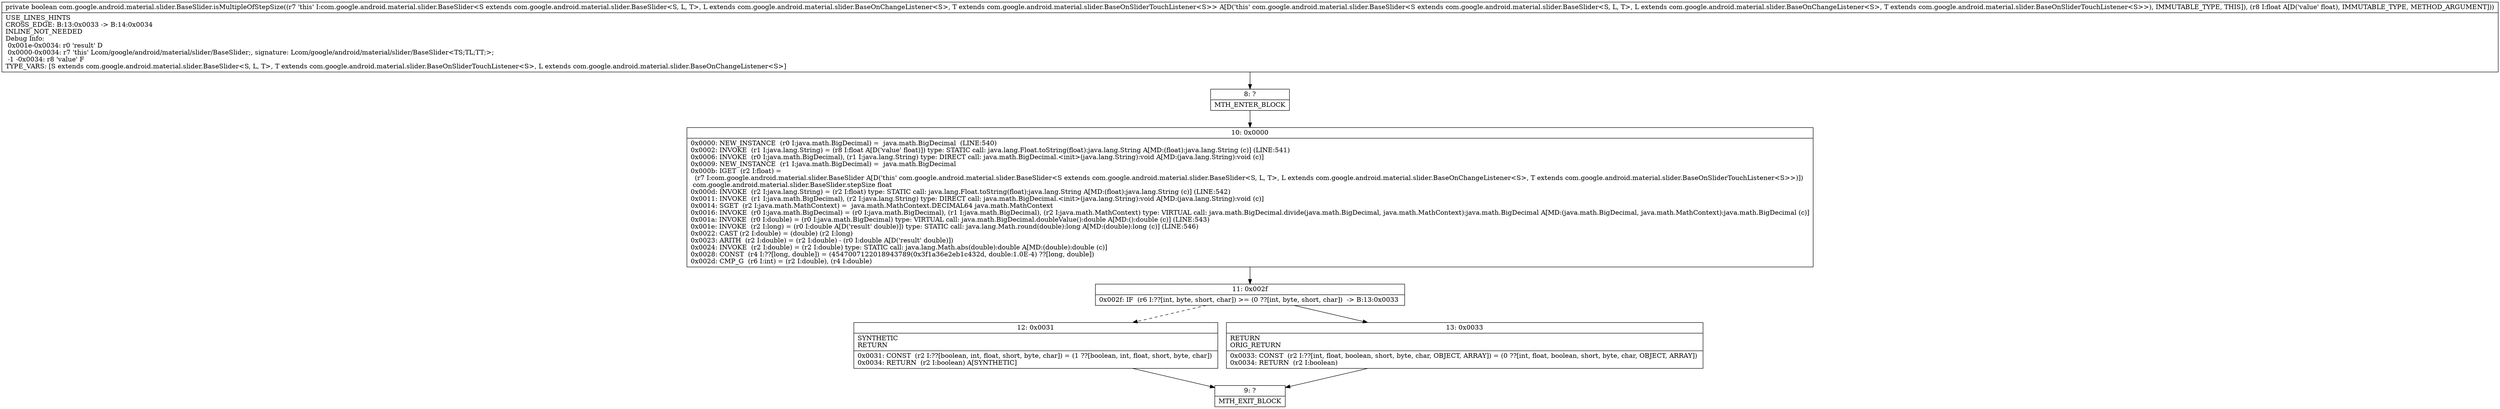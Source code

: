 digraph "CFG forcom.google.android.material.slider.BaseSlider.isMultipleOfStepSize(F)Z" {
Node_8 [shape=record,label="{8\:\ ?|MTH_ENTER_BLOCK\l}"];
Node_10 [shape=record,label="{10\:\ 0x0000|0x0000: NEW_INSTANCE  (r0 I:java.math.BigDecimal) =  java.math.BigDecimal  (LINE:540)\l0x0002: INVOKE  (r1 I:java.lang.String) = (r8 I:float A[D('value' float)]) type: STATIC call: java.lang.Float.toString(float):java.lang.String A[MD:(float):java.lang.String (c)] (LINE:541)\l0x0006: INVOKE  (r0 I:java.math.BigDecimal), (r1 I:java.lang.String) type: DIRECT call: java.math.BigDecimal.\<init\>(java.lang.String):void A[MD:(java.lang.String):void (c)]\l0x0009: NEW_INSTANCE  (r1 I:java.math.BigDecimal) =  java.math.BigDecimal \l0x000b: IGET  (r2 I:float) = \l  (r7 I:com.google.android.material.slider.BaseSlider A[D('this' com.google.android.material.slider.BaseSlider\<S extends com.google.android.material.slider.BaseSlider\<S, L, T\>, L extends com.google.android.material.slider.BaseOnChangeListener\<S\>, T extends com.google.android.material.slider.BaseOnSliderTouchListener\<S\>\>)])\l com.google.android.material.slider.BaseSlider.stepSize float \l0x000d: INVOKE  (r2 I:java.lang.String) = (r2 I:float) type: STATIC call: java.lang.Float.toString(float):java.lang.String A[MD:(float):java.lang.String (c)] (LINE:542)\l0x0011: INVOKE  (r1 I:java.math.BigDecimal), (r2 I:java.lang.String) type: DIRECT call: java.math.BigDecimal.\<init\>(java.lang.String):void A[MD:(java.lang.String):void (c)]\l0x0014: SGET  (r2 I:java.math.MathContext) =  java.math.MathContext.DECIMAL64 java.math.MathContext \l0x0016: INVOKE  (r0 I:java.math.BigDecimal) = (r0 I:java.math.BigDecimal), (r1 I:java.math.BigDecimal), (r2 I:java.math.MathContext) type: VIRTUAL call: java.math.BigDecimal.divide(java.math.BigDecimal, java.math.MathContext):java.math.BigDecimal A[MD:(java.math.BigDecimal, java.math.MathContext):java.math.BigDecimal (c)]\l0x001a: INVOKE  (r0 I:double) = (r0 I:java.math.BigDecimal) type: VIRTUAL call: java.math.BigDecimal.doubleValue():double A[MD:():double (c)] (LINE:543)\l0x001e: INVOKE  (r2 I:long) = (r0 I:double A[D('result' double)]) type: STATIC call: java.lang.Math.round(double):long A[MD:(double):long (c)] (LINE:546)\l0x0022: CAST (r2 I:double) = (double) (r2 I:long) \l0x0023: ARITH  (r2 I:double) = (r2 I:double) \- (r0 I:double A[D('result' double)]) \l0x0024: INVOKE  (r2 I:double) = (r2 I:double) type: STATIC call: java.lang.Math.abs(double):double A[MD:(double):double (c)]\l0x0028: CONST  (r4 I:??[long, double]) = (4547007122018943789(0x3f1a36e2eb1c432d, double:1.0E\-4) ??[long, double]) \l0x002d: CMP_G  (r6 I:int) = (r2 I:double), (r4 I:double) \l}"];
Node_11 [shape=record,label="{11\:\ 0x002f|0x002f: IF  (r6 I:??[int, byte, short, char]) \>= (0 ??[int, byte, short, char])  \-\> B:13:0x0033 \l}"];
Node_12 [shape=record,label="{12\:\ 0x0031|SYNTHETIC\lRETURN\l|0x0031: CONST  (r2 I:??[boolean, int, float, short, byte, char]) = (1 ??[boolean, int, float, short, byte, char]) \l0x0034: RETURN  (r2 I:boolean) A[SYNTHETIC]\l}"];
Node_9 [shape=record,label="{9\:\ ?|MTH_EXIT_BLOCK\l}"];
Node_13 [shape=record,label="{13\:\ 0x0033|RETURN\lORIG_RETURN\l|0x0033: CONST  (r2 I:??[int, float, boolean, short, byte, char, OBJECT, ARRAY]) = (0 ??[int, float, boolean, short, byte, char, OBJECT, ARRAY]) \l0x0034: RETURN  (r2 I:boolean) \l}"];
MethodNode[shape=record,label="{private boolean com.google.android.material.slider.BaseSlider.isMultipleOfStepSize((r7 'this' I:com.google.android.material.slider.BaseSlider\<S extends com.google.android.material.slider.BaseSlider\<S, L, T\>, L extends com.google.android.material.slider.BaseOnChangeListener\<S\>, T extends com.google.android.material.slider.BaseOnSliderTouchListener\<S\>\> A[D('this' com.google.android.material.slider.BaseSlider\<S extends com.google.android.material.slider.BaseSlider\<S, L, T\>, L extends com.google.android.material.slider.BaseOnChangeListener\<S\>, T extends com.google.android.material.slider.BaseOnSliderTouchListener\<S\>\>), IMMUTABLE_TYPE, THIS]), (r8 I:float A[D('value' float), IMMUTABLE_TYPE, METHOD_ARGUMENT]))  | USE_LINES_HINTS\lCROSS_EDGE: B:13:0x0033 \-\> B:14:0x0034\lINLINE_NOT_NEEDED\lDebug Info:\l  0x001e\-0x0034: r0 'result' D\l  0x0000\-0x0034: r7 'this' Lcom\/google\/android\/material\/slider\/BaseSlider;, signature: Lcom\/google\/android\/material\/slider\/BaseSlider\<TS;TL;TT;\>;\l  \-1 \-0x0034: r8 'value' F\lTYPE_VARS: [S extends com.google.android.material.slider.BaseSlider\<S, L, T\>, T extends com.google.android.material.slider.BaseOnSliderTouchListener\<S\>, L extends com.google.android.material.slider.BaseOnChangeListener\<S\>]\l}"];
MethodNode -> Node_8;Node_8 -> Node_10;
Node_10 -> Node_11;
Node_11 -> Node_12[style=dashed];
Node_11 -> Node_13;
Node_12 -> Node_9;
Node_13 -> Node_9;
}


